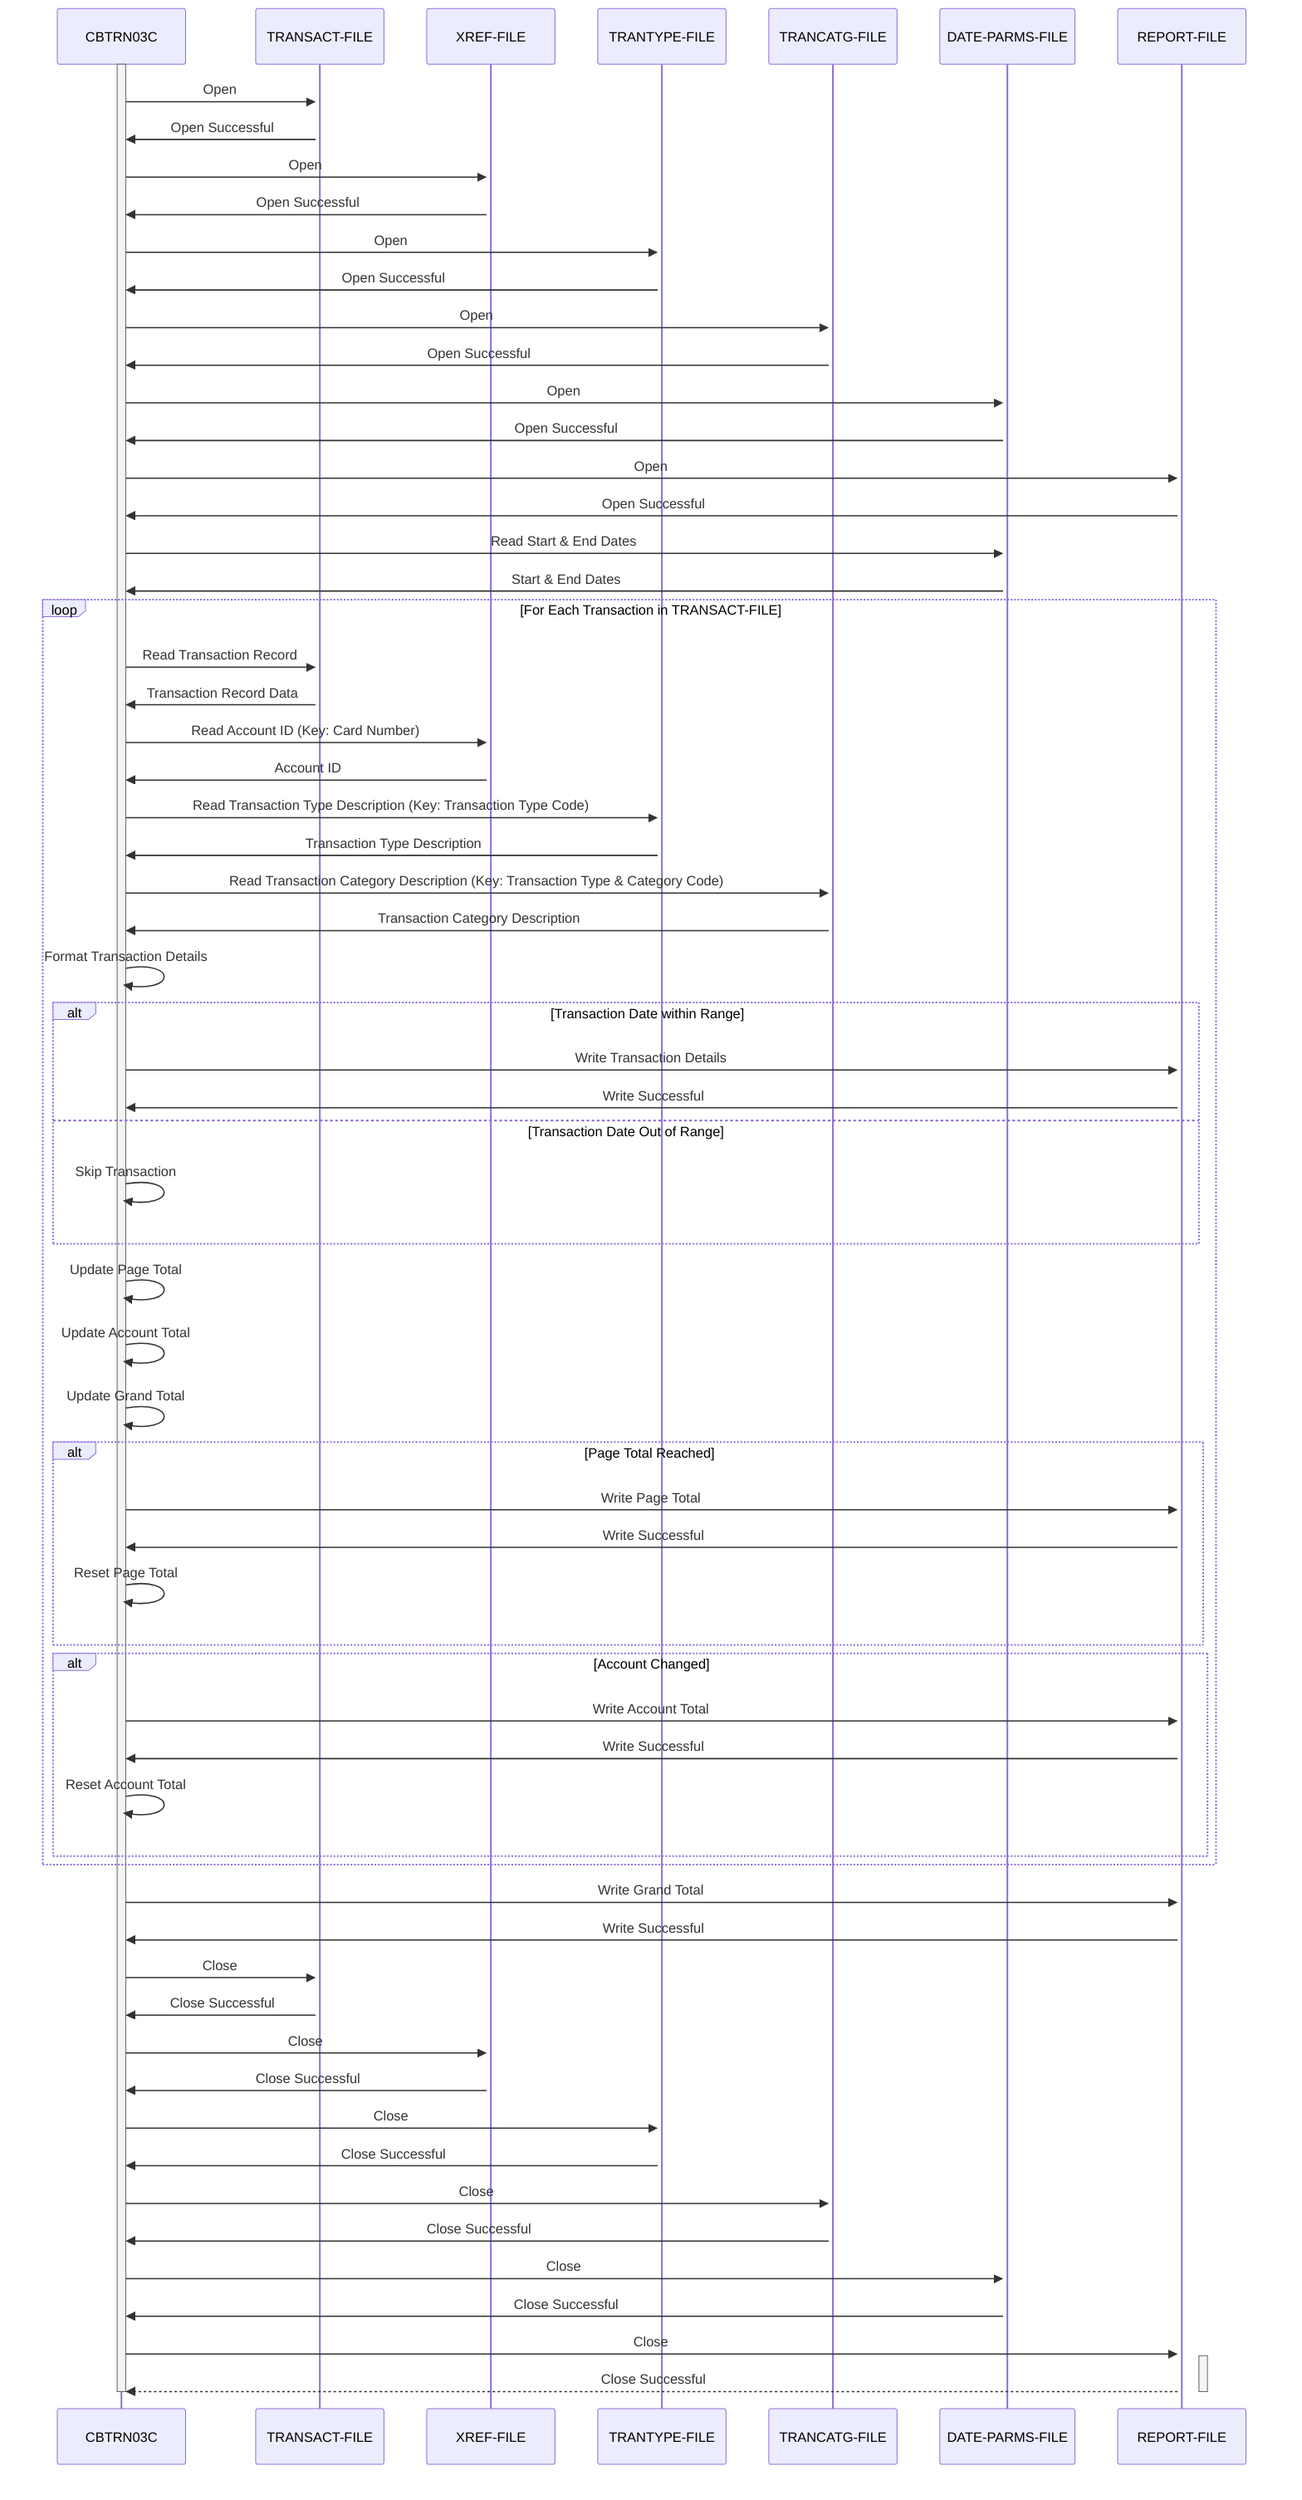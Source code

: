 sequenceDiagram
    %%Indicates the Participants involved in the process
    participant CBTRN03C
    participant TRANSACT-FILE
    participant XREF-FILE
    participant TRANTYPE-FILE
    participant TRANCATG-FILE
    participant DATE-PARMS-FILE
    participant REPORT-FILE

    activate CBTRN03C
    CBTRN03C->>+TRANSACT-FILE: Open
    TRANSACT-FILE->>CBTRN03C: Open Successful
    CBTRN03C->>+XREF-FILE: Open
    XREF-FILE->>CBTRN03C: Open Successful
    CBTRN03C->>+TRANTYPE-FILE: Open
    TRANTYPE-FILE->>CBTRN03C: Open Successful
    CBTRN03C->>+TRANCATG-FILE: Open
    TRANCATG-FILE->>CBTRN03C: Open Successful
    CBTRN03C->>+DATE-PARMS-FILE: Open
    DATE-PARMS-FILE->>CBTRN03C: Open Successful
    CBTRN03C->>+REPORT-FILE: Open
    REPORT-FILE->>CBTRN03C: Open Successful

    CBTRN03C->>+DATE-PARMS-FILE: Read Start & End Dates
    DATE-PARMS-FILE->>CBTRN03C: Start & End Dates

    loop For Each Transaction in TRANSACT-FILE
        CBTRN03C->>+TRANSACT-FILE: Read Transaction Record
        TRANSACT-FILE->>CBTRN03C: Transaction Record Data
        
        CBTRN03C->>+XREF-FILE: Read Account ID (Key: Card Number)
        XREF-FILE->>CBTRN03C: Account ID

        CBTRN03C->>+TRANTYPE-FILE: Read Transaction Type Description (Key: Transaction Type Code)
        TRANTYPE-FILE->>CBTRN03C: Transaction Type Description

        CBTRN03C->>+TRANCATG-FILE: Read Transaction Category Description (Key: Transaction Type & Category Code)
        TRANCATG-FILE->>CBTRN03C: Transaction Category Description

        CBTRN03C->>CBTRN03C: Format Transaction Details

        alt Transaction Date within Range
            CBTRN03C->>+REPORT-FILE: Write Transaction Details
            REPORT-FILE->>CBTRN03C: Write Successful
        else Transaction Date Out of Range
            CBTRN03C->>CBTRN03C: Skip Transaction
        end

        CBTRN03C->>CBTRN03C: Update Page Total
        CBTRN03C->>CBTRN03C: Update Account Total
        CBTRN03C->>CBTRN03C: Update Grand Total

        alt Page Total Reached
            CBTRN03C->>+REPORT-FILE: Write Page Total
            REPORT-FILE->>CBTRN03C: Write Successful
            CBTRN03C->>CBTRN03C: Reset Page Total
        end

        alt Account Changed
            CBTRN03C->>+REPORT-FILE: Write Account Total
            REPORT-FILE->>CBTRN03C: Write Successful
            CBTRN03C->>CBTRN03C: Reset Account Total
        end
    end
    CBTRN03C->>+REPORT-FILE: Write Grand Total
    REPORT-FILE->>CBTRN03C: Write Successful
    
    CBTRN03C->>+TRANSACT-FILE: Close
    TRANSACT-FILE->>CBTRN03C: Close Successful
    CBTRN03C->>+XREF-FILE: Close
    XREF-FILE->>CBTRN03C: Close Successful
    CBTRN03C->>+TRANTYPE-FILE: Close
    TRANTYPE-FILE->>CBTRN03C: Close Successful
    CBTRN03C->>+TRANCATG-FILE: Close
    TRANCATG-FILE->>CBTRN03C: Close Successful
    CBTRN03C->>+DATE-PARMS-FILE: Close
    DATE-PARMS-FILE->>CBTRN03C: Close Successful
    CBTRN03C->>+REPORT-FILE: Close
    REPORT-FILE-->>-CBTRN03C: Close Successful
    deactivate CBTRN03C